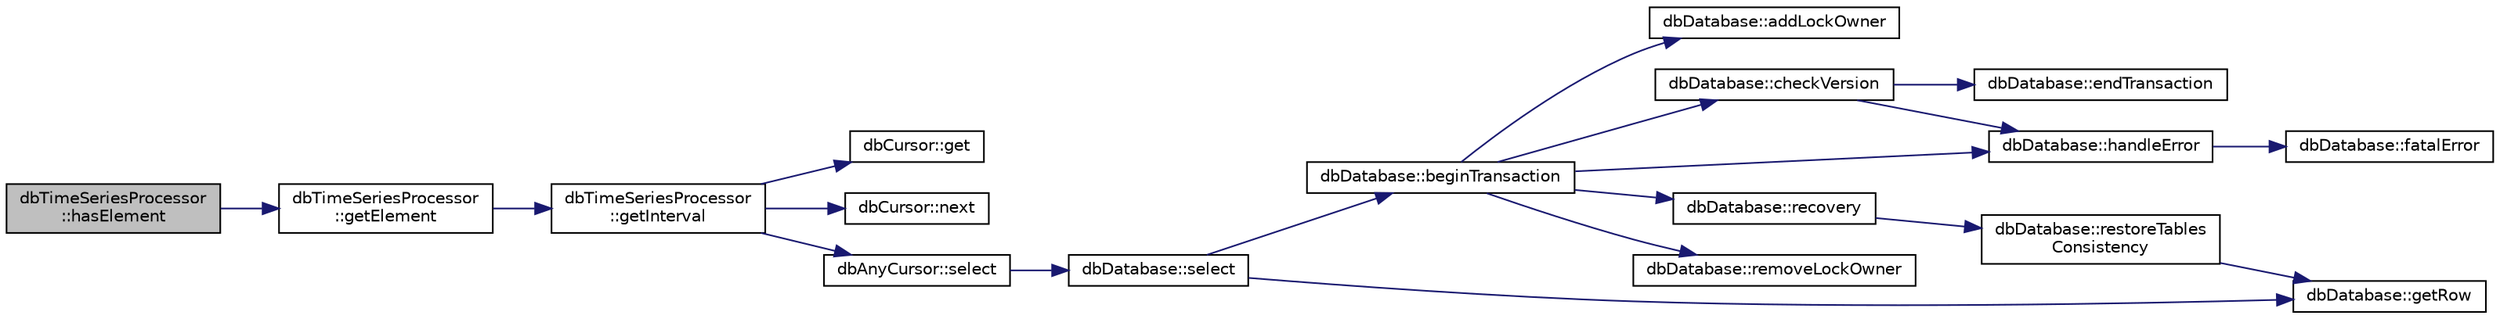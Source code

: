 digraph "dbTimeSeriesProcessor::hasElement"
{
 // INTERACTIVE_SVG=YES
 // LATEX_PDF_SIZE
  edge [fontname="Helvetica",fontsize="10",labelfontname="Helvetica",labelfontsize="10"];
  node [fontname="Helvetica",fontsize="10",shape=record];
  rankdir="LR";
  Node1 [label="dbTimeSeriesProcessor\l::hasElement",height=0.2,width=0.4,color="black", fillcolor="grey75", style="filled", fontcolor="black",tooltip=" "];
  Node1 -> Node2 [color="midnightblue",fontsize="10",style="solid"];
  Node2 [label="dbTimeSeriesProcessor\l::getElement",height=0.2,width=0.4,color="black", fillcolor="white", style="filled",URL="$classdbTimeSeriesProcessor.html#a0137078bb3ae4f687e1c5ad16227c7c3",tooltip=" "];
  Node2 -> Node3 [color="midnightblue",fontsize="10",style="solid"];
  Node3 [label="dbTimeSeriesProcessor\l::getInterval",height=0.2,width=0.4,color="black", fillcolor="white", style="filled",URL="$classdbTimeSeriesProcessor.html#a6d8740f44e6bcfdf2d8152e79038a0f1",tooltip=" "];
  Node3 -> Node4 [color="midnightblue",fontsize="10",style="solid"];
  Node4 [label="dbCursor::get",height=0.2,width=0.4,color="black", fillcolor="white", style="filled",URL="$classdbCursor.html#a09c68b6e705dce82b73c7fc6138059cd",tooltip=" "];
  Node3 -> Node5 [color="midnightblue",fontsize="10",style="solid"];
  Node5 [label="dbCursor::next",height=0.2,width=0.4,color="black", fillcolor="white", style="filled",URL="$classdbCursor.html#ab4f6dec72c4939d66876f5739f4311d5",tooltip=" "];
  Node3 -> Node6 [color="midnightblue",fontsize="10",style="solid"];
  Node6 [label="dbAnyCursor::select",height=0.2,width=0.4,color="black", fillcolor="white", style="filled",URL="$classdbAnyCursor.html#a74cce7a9edb87a583cce071530ac5a83",tooltip=" "];
  Node6 -> Node7 [color="midnightblue",fontsize="10",style="solid"];
  Node7 [label="dbDatabase::select",height=0.2,width=0.4,color="black", fillcolor="white", style="filled",URL="$classdbDatabase.html#a5c648267c177b06ece03c0b882dc3679",tooltip=" "];
  Node7 -> Node8 [color="midnightblue",fontsize="10",style="solid"];
  Node8 [label="dbDatabase::beginTransaction",height=0.2,width=0.4,color="black", fillcolor="white", style="filled",URL="$classdbDatabase.html#a67382226e535f25d8ea41e1a4a29c979",tooltip=" "];
  Node8 -> Node9 [color="midnightblue",fontsize="10",style="solid"];
  Node9 [label="dbDatabase::addLockOwner",height=0.2,width=0.4,color="black", fillcolor="white", style="filled",URL="$classdbDatabase.html#addf99cfff85de35ed30a025b8f892818",tooltip=" "];
  Node8 -> Node10 [color="midnightblue",fontsize="10",style="solid"];
  Node10 [label="dbDatabase::checkVersion",height=0.2,width=0.4,color="black", fillcolor="white", style="filled",URL="$classdbDatabase.html#a78274dd5406831e1a481ffdc5eaa0f16",tooltip=" "];
  Node10 -> Node11 [color="midnightblue",fontsize="10",style="solid"];
  Node11 [label="dbDatabase::endTransaction",height=0.2,width=0.4,color="black", fillcolor="white", style="filled",URL="$classdbDatabase.html#a9acf4cd1d0bb15ff2c5f9d39549d2ee3",tooltip=" "];
  Node10 -> Node12 [color="midnightblue",fontsize="10",style="solid"];
  Node12 [label="dbDatabase::handleError",height=0.2,width=0.4,color="black", fillcolor="white", style="filled",URL="$classdbDatabase.html#a239cb01cd3eee54d5ae50763259037c8",tooltip=" "];
  Node12 -> Node13 [color="midnightblue",fontsize="10",style="solid"];
  Node13 [label="dbDatabase::fatalError",height=0.2,width=0.4,color="black", fillcolor="white", style="filled",URL="$classdbDatabase.html#a7ae83e7bc84e4a52e34b6ed821ee05fd",tooltip=" "];
  Node8 -> Node12 [color="midnightblue",fontsize="10",style="solid"];
  Node8 -> Node14 [color="midnightblue",fontsize="10",style="solid"];
  Node14 [label="dbDatabase::recovery",height=0.2,width=0.4,color="black", fillcolor="white", style="filled",URL="$classdbDatabase.html#a5154bf2d07f0f7fa55752ad992d41dd4",tooltip=" "];
  Node14 -> Node15 [color="midnightblue",fontsize="10",style="solid"];
  Node15 [label="dbDatabase::restoreTables\lConsistency",height=0.2,width=0.4,color="black", fillcolor="white", style="filled",URL="$classdbDatabase.html#a3b5a75006ec8ddb05076fe2b058a9791",tooltip=" "];
  Node15 -> Node16 [color="midnightblue",fontsize="10",style="solid"];
  Node16 [label="dbDatabase::getRow",height=0.2,width=0.4,color="black", fillcolor="white", style="filled",URL="$classdbDatabase.html#a7bff04ecc071c89a2e9d27fda8cd326e",tooltip=" "];
  Node8 -> Node17 [color="midnightblue",fontsize="10",style="solid"];
  Node17 [label="dbDatabase::removeLockOwner",height=0.2,width=0.4,color="black", fillcolor="white", style="filled",URL="$classdbDatabase.html#a813899e7266817ae8bbd08efb18512f5",tooltip=" "];
  Node7 -> Node16 [color="midnightblue",fontsize="10",style="solid"];
}
